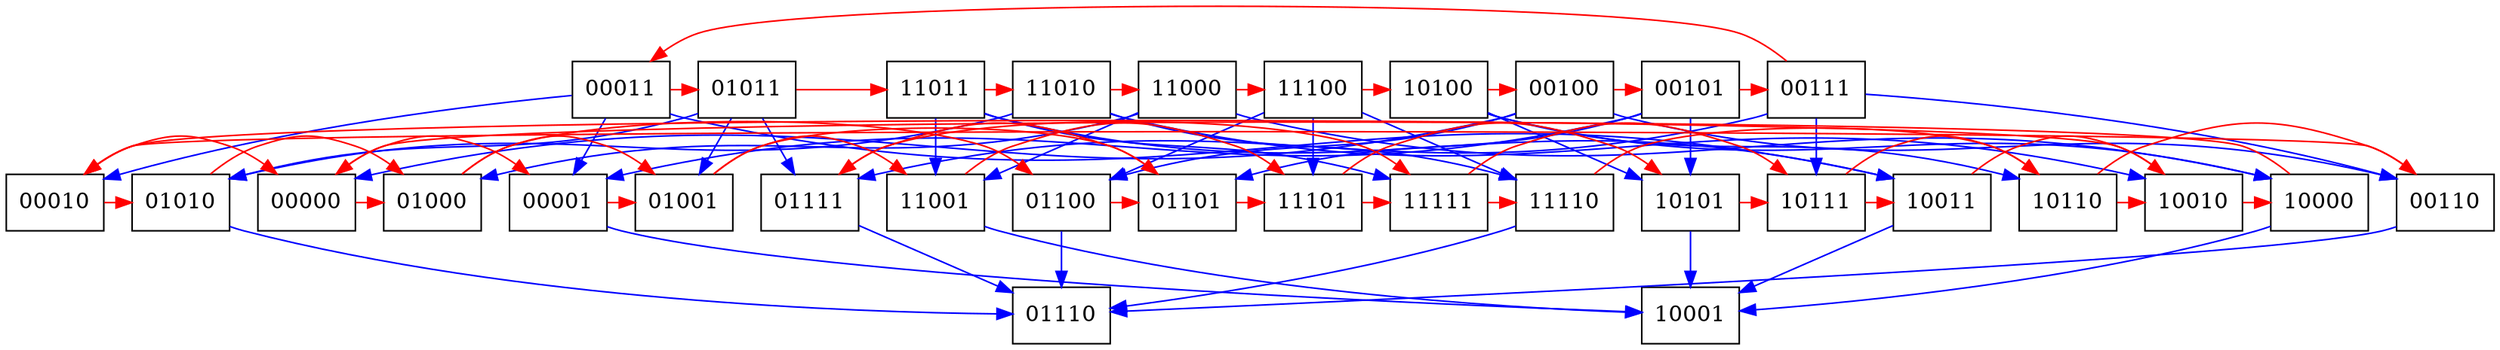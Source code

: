 digraph {
	subgraph level_4 { rank = same; node [shape = box] 00011; 00100; 00101; 00111; 01011; 10100; 11000; 11010; 11011; 11100};
	subgraph level_2 { rank = same; node [shape = box] 00000; 00001; 00010; 00110; 01000; 01001; 01010; 01100; 01101; 01111; 10000; 10010; 10011; 10101; 10110; 10111; 11001; 11101; 11110; 11111};
	subgraph level_0 { rank = same; node [shape = box] 01110; 10001};

	edge [color = red, label = ""] 00000 -> 00001 ;
	edge [color = red, label = ""] 00000 -> 01000 ;
	edge [color = red, label = ""] 00001 -> 01001 ;
	edge [color = blue, label = ""] 00001 -> 10001 ;
	edge [color = red, label = ""] 00010 -> 00000 ;
	edge [color = red, label = ""] 00010 -> 01010 ;
	edge [color = blue, label = ""] 00011 -> 00001 ;
	edge [color = blue, label = ""] 00011 -> 00010 ;
	edge [color = red, label = ""] 00011 -> 01011 ;
	edge [color = blue, label = ""] 00011 -> 10011 ;
	edge [color = blue, label = ""] 00100 -> 00000 ;
	edge [color = red, label = ""] 00100 -> 00101 ;
	edge [color = blue, label = ""] 00100 -> 00110 ;
	edge [color = blue, label = ""] 00100 -> 01100 ;
	edge [color = blue, label = ""] 00101 -> 00001 ;
	edge [color = red, label = ""] 00101 -> 00111 ;
	edge [color = blue, label = ""] 00101 -> 01101 ;
	edge [color = blue, label = ""] 00101 -> 10101 ;
	edge [color = red, label = ""] 00110 -> 00010 ;
	edge [color = blue, label = ""] 00110 -> 01110 ;
	edge [color = red, label = ""] 00111 -> 00011 ;
	edge [color = blue, label = ""] 00111 -> 00110 ;
	edge [color = blue, label = ""] 00111 -> 01111 ;
	edge [color = blue, label = ""] 00111 -> 10111 ;
	edge [color = red, label = ""] 01000 -> 01001 ;
	edge [color = red, label = ""] 01000 -> 01100 ;
	edge [color = red, label = ""] 01001 -> 01101 ;
	edge [color = red, label = ""] 01001 -> 11001 ;
	edge [color = red, label = ""] 01010 -> 01000 ;
	edge [color = blue, label = ""] 01010 -> 01110 ;
	edge [color = blue, label = ""] 01011 -> 01001 ;
	edge [color = blue, label = ""] 01011 -> 01010 ;
	edge [color = blue, label = ""] 01011 -> 01111 ;
	edge [color = red, label = ""] 01011 -> 11011 ;
	edge [color = red, label = ""] 01100 -> 01101 ;
	edge [color = blue, label = ""] 01100 -> 01110 ;
	edge [color = red, label = ""] 01101 -> 01111 ;
	edge [color = red, label = ""] 01101 -> 11101 ;
	edge [color = blue, label = ""] 01111 -> 01110 ;
	edge [color = red, label = ""] 01111 -> 11111 ;
	edge [color = red, label = ""] 10000 -> 00000 ;
	edge [color = blue, label = ""] 10000 -> 10001 ;
	edge [color = red, label = ""] 10010 -> 00010 ;
	edge [color = red, label = ""] 10010 -> 10000 ;
	edge [color = blue, label = ""] 10011 -> 10001 ;
	edge [color = red, label = ""] 10011 -> 10010 ;
	edge [color = red, label = ""] 10100 -> 00100 ;
	edge [color = blue, label = ""] 10100 -> 10000 ;
	edge [color = blue, label = ""] 10100 -> 10101 ;
	edge [color = blue, label = ""] 10100 -> 10110 ;
	edge [color = blue, label = ""] 10101 -> 10001 ;
	edge [color = red, label = ""] 10101 -> 10111 ;
	edge [color = red, label = ""] 10110 -> 00110 ;
	edge [color = red, label = ""] 10110 -> 10010 ;
	edge [color = red, label = ""] 10111 -> 10011 ;
	edge [color = red, label = ""] 10111 -> 10110 ;
	edge [color = blue, label = ""] 11000 -> 01000 ;
	edge [color = blue, label = ""] 11000 -> 10000 ;
	edge [color = blue, label = ""] 11000 -> 11001 ;
	edge [color = red, label = ""] 11000 -> 11100 ;
	edge [color = blue, label = ""] 11001 -> 10001 ;
	edge [color = red, label = ""] 11001 -> 11101 ;
	edge [color = blue, label = ""] 11010 -> 01010 ;
	edge [color = blue, label = ""] 11010 -> 10010 ;
	edge [color = red, label = ""] 11010 -> 11000 ;
	edge [color = blue, label = ""] 11010 -> 11110 ;
	edge [color = blue, label = ""] 11011 -> 10011 ;
	edge [color = blue, label = ""] 11011 -> 11001 ;
	edge [color = red, label = ""] 11011 -> 11010 ;
	edge [color = blue, label = ""] 11011 -> 11111 ;
	edge [color = blue, label = ""] 11100 -> 01100 ;
	edge [color = red, label = ""] 11100 -> 10100 ;
	edge [color = blue, label = ""] 11100 -> 11101 ;
	edge [color = blue, label = ""] 11100 -> 11110 ;
	edge [color = red, label = ""] 11101 -> 10101 ;
	edge [color = red, label = ""] 11101 -> 11111 ;
	edge [color = blue, label = ""] 11110 -> 01110 ;
	edge [color = red, label = ""] 11110 -> 10110 ;
	edge [color = red, label = ""] 11111 -> 10111 ;
	edge [color = red, label = ""] 11111 -> 11110 ;
}